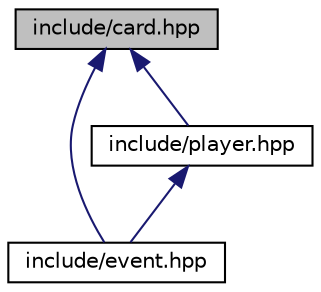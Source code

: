 digraph "include/card.hpp"
{
 // LATEX_PDF_SIZE
  edge [fontname="Helvetica",fontsize="10",labelfontname="Helvetica",labelfontsize="10"];
  node [fontname="Helvetica",fontsize="10",shape=record];
  Node1 [label="include/card.hpp",height=0.2,width=0.4,color="black", fillcolor="grey75", style="filled", fontcolor="black",tooltip="Card class."];
  Node1 -> Node2 [dir="back",color="midnightblue",fontsize="10",style="solid"];
  Node2 [label="include/event.hpp",height=0.2,width=0.4,color="black", fillcolor="white", style="filled",URL="$event_8hpp.html",tooltip="Event class."];
  Node1 -> Node3 [dir="back",color="midnightblue",fontsize="10",style="solid"];
  Node3 [label="include/player.hpp",height=0.2,width=0.4,color="black", fillcolor="white", style="filled",URL="$player_8hpp.html",tooltip="Player class."];
  Node3 -> Node2 [dir="back",color="midnightblue",fontsize="10",style="solid"];
}
